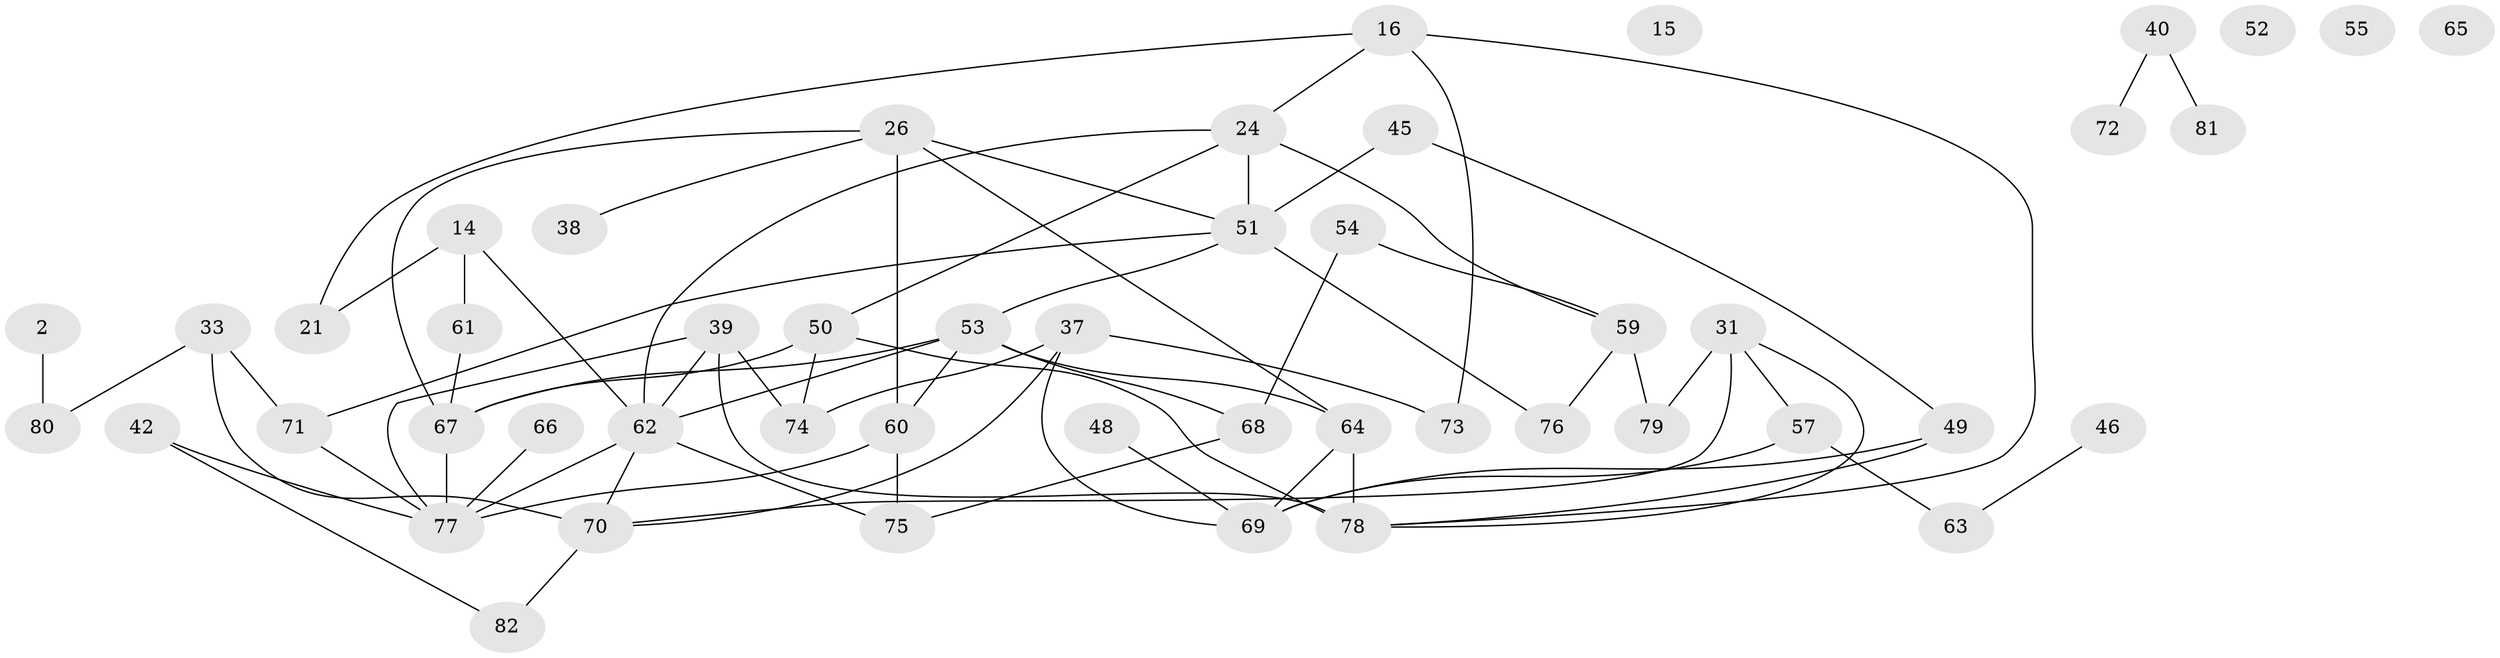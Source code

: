 // original degree distribution, {3: 0.2682926829268293, 1: 0.12195121951219512, 2: 0.2804878048780488, 6: 0.024390243902439025, 4: 0.13414634146341464, 0: 0.04878048780487805, 5: 0.10975609756097561, 7: 0.012195121951219513}
// Generated by graph-tools (version 1.1) at 2025/42/03/04/25 21:42:31]
// undirected, 49 vertices, 72 edges
graph export_dot {
graph [start="1"]
  node [color=gray90,style=filled];
  2;
  14;
  15;
  16;
  21;
  24 [super="+7+4+22"];
  26 [super="+3"];
  31;
  33 [super="+8"];
  37 [super="+30"];
  38;
  39 [super="+17"];
  40;
  42;
  45;
  46;
  48;
  49 [super="+5+43"];
  50 [super="+28"];
  51 [super="+6+9"];
  52;
  53 [super="+34"];
  54;
  55;
  57 [super="+25"];
  59;
  60;
  61 [super="+1"];
  62 [super="+36"];
  63;
  64;
  65;
  66;
  67 [super="+13+35"];
  68 [super="+41"];
  69;
  70 [super="+32"];
  71 [super="+11"];
  72;
  73;
  74 [super="+58"];
  75;
  76;
  77 [super="+56"];
  78 [super="+47"];
  79;
  80;
  81;
  82;
  2 -- 80;
  14 -- 21;
  14 -- 61 [weight=2];
  14 -- 62;
  16 -- 21;
  16 -- 73;
  16 -- 78;
  16 -- 24;
  24 -- 62;
  24 -- 51;
  24 -- 59;
  24 -- 50;
  26 -- 38;
  26 -- 64;
  26 -- 60;
  26 -- 51;
  26 -- 67;
  31 -- 57 [weight=2];
  31 -- 78;
  31 -- 79;
  31 -- 70;
  33 -- 80;
  33 -- 70 [weight=2];
  33 -- 71 [weight=2];
  37 -- 69;
  37 -- 70;
  37 -- 73;
  37 -- 74 [weight=2];
  39 -- 62 [weight=2];
  39 -- 77;
  39 -- 78 [weight=3];
  39 -- 74;
  40 -- 72;
  40 -- 81;
  42 -- 82;
  42 -- 77;
  45 -- 49;
  45 -- 51;
  46 -- 63;
  48 -- 69;
  49 -- 69;
  49 -- 78;
  50 -- 67;
  50 -- 74;
  50 -- 78;
  51 -- 71;
  51 -- 76;
  51 -- 53;
  53 -- 60;
  53 -- 64;
  53 -- 67;
  53 -- 62;
  53 -- 68;
  54 -- 59;
  54 -- 68;
  57 -- 63;
  57 -- 69;
  59 -- 76;
  59 -- 79;
  60 -- 75;
  60 -- 77;
  61 -- 67 [weight=2];
  62 -- 70;
  62 -- 75;
  62 -- 77;
  64 -- 69;
  64 -- 78;
  66 -- 77;
  67 -- 77 [weight=2];
  68 -- 75;
  70 -- 82;
  71 -- 77;
}
